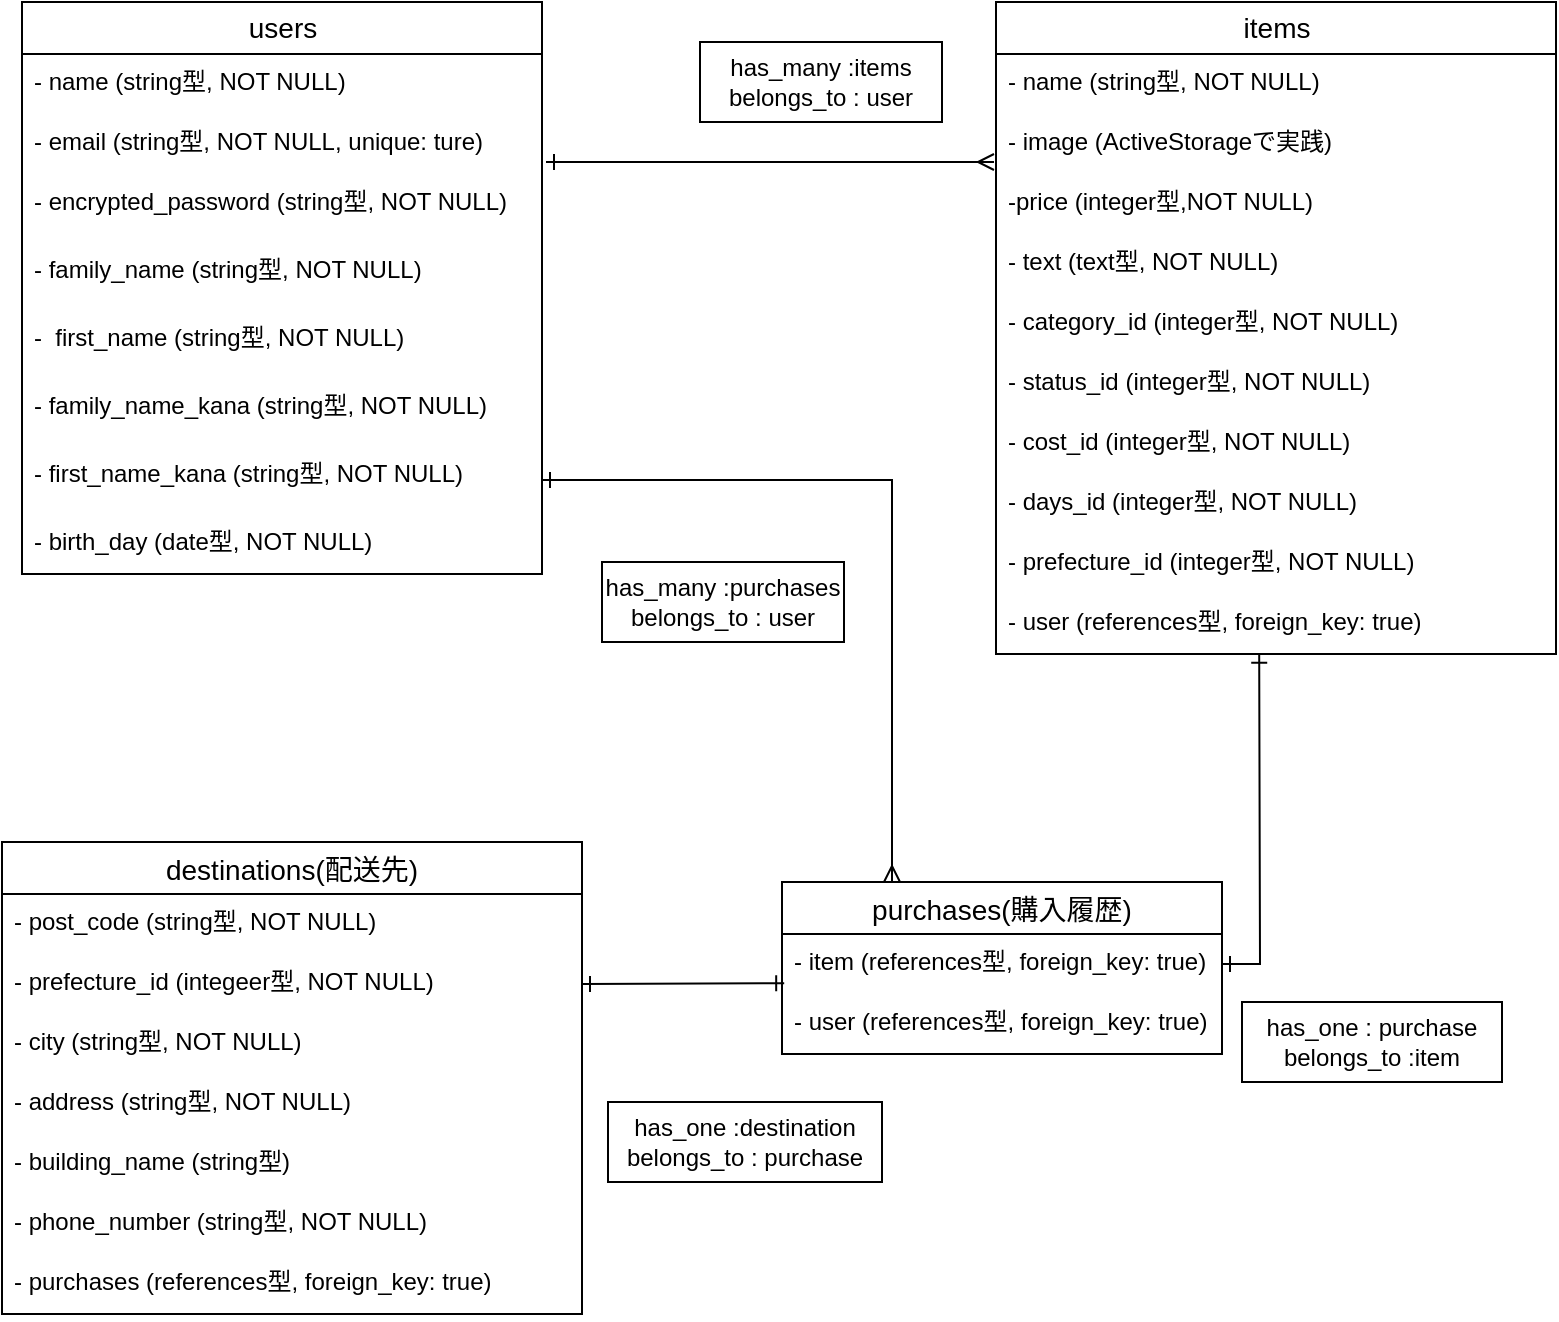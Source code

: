 <mxfile version="14.2.4" type="embed">
    <diagram id="uDUzmcIapuELb0U1mpRK" name="ページ1">
        <mxGraphModel dx="619" dy="692" grid="1" gridSize="10" guides="1" tooltips="1" connect="1" arrows="1" fold="1" page="1" pageScale="1" pageWidth="827" pageHeight="1169" math="0" shadow="0">
            <root>
                <mxCell id="0"/>
                <mxCell id="1" parent="0"/>
                <mxCell id="62" value="users" style="swimlane;fontStyle=0;childLayout=stackLayout;horizontal=1;startSize=26;horizontalStack=0;resizeParent=1;resizeParentMax=0;resizeLast=0;collapsible=1;marginBottom=0;align=center;fontSize=14;html=1;" parent="1" vertex="1">
                    <mxGeometry x="60" y="120" width="260" height="286" as="geometry"/>
                </mxCell>
                <mxCell id="63" value="- name (string型, NOT NULL)" style="text;strokeColor=none;fillColor=none;spacingLeft=4;spacingRight=4;overflow=hidden;rotatable=0;points=[[0,0.5],[1,0.5]];portConstraint=eastwest;fontSize=12;" parent="62" vertex="1">
                    <mxGeometry y="26" width="260" height="30" as="geometry"/>
                </mxCell>
                <mxCell id="64" value="- email (string型, NOT NULL, unique: ture)" style="text;strokeColor=none;fillColor=none;spacingLeft=4;spacingRight=4;overflow=hidden;rotatable=0;points=[[0,0.5],[1,0.5]];portConstraint=eastwest;fontSize=12;" parent="62" vertex="1">
                    <mxGeometry y="56" width="260" height="30" as="geometry"/>
                </mxCell>
                <mxCell id="65" value="- encrypted_password (string型, NOT NULL)" style="text;strokeColor=none;fillColor=none;spacingLeft=4;spacingRight=4;overflow=hidden;rotatable=0;points=[[0,0.5],[1,0.5]];portConstraint=eastwest;fontSize=12;" parent="62" vertex="1">
                    <mxGeometry y="86" width="260" height="34" as="geometry"/>
                </mxCell>
                <mxCell id="82" value="- family_name (string型, NOT NULL)" style="text;strokeColor=none;fillColor=none;spacingLeft=4;spacingRight=4;overflow=hidden;rotatable=0;points=[[0,0.5],[1,0.5]];portConstraint=eastwest;fontSize=12;" vertex="1" parent="62">
                    <mxGeometry y="120" width="260" height="34" as="geometry"/>
                </mxCell>
                <mxCell id="85" value="-  first_name (string型, NOT NULL)" style="text;strokeColor=none;fillColor=none;spacingLeft=4;spacingRight=4;overflow=hidden;rotatable=0;points=[[0,0.5],[1,0.5]];portConstraint=eastwest;fontSize=12;" vertex="1" parent="62">
                    <mxGeometry y="154" width="260" height="34" as="geometry"/>
                </mxCell>
                <mxCell id="83" value="- family_name_kana (string型, NOT NULL)" style="text;strokeColor=none;fillColor=none;spacingLeft=4;spacingRight=4;overflow=hidden;rotatable=0;points=[[0,0.5],[1,0.5]];portConstraint=eastwest;fontSize=12;" vertex="1" parent="62">
                    <mxGeometry y="188" width="260" height="34" as="geometry"/>
                </mxCell>
                <mxCell id="84" value="- first_name_kana (string型, NOT NULL)" style="text;strokeColor=none;fillColor=none;spacingLeft=4;spacingRight=4;overflow=hidden;rotatable=0;points=[[0,0.5],[1,0.5]];portConstraint=eastwest;fontSize=12;" vertex="1" parent="62">
                    <mxGeometry y="222" width="260" height="34" as="geometry"/>
                </mxCell>
                <mxCell id="86" value="- birth_day (date型, NOT NULL)" style="text;strokeColor=none;fillColor=none;spacingLeft=4;spacingRight=4;overflow=hidden;rotatable=0;points=[[0,0.5],[1,0.5]];portConstraint=eastwest;fontSize=12;" vertex="1" parent="62">
                    <mxGeometry y="256" width="260" height="30" as="geometry"/>
                </mxCell>
                <mxCell id="67" value="items" style="swimlane;fontStyle=0;childLayout=stackLayout;horizontal=1;startSize=26;horizontalStack=0;resizeParent=1;resizeParentMax=0;resizeLast=0;collapsible=1;marginBottom=0;align=center;fontSize=14;html=1;" parent="1" vertex="1">
                    <mxGeometry x="547" y="120" width="280" height="326" as="geometry"/>
                </mxCell>
                <mxCell id="68" value="- name (string型, NOT NULL)" style="text;strokeColor=none;fillColor=none;spacingLeft=4;spacingRight=4;overflow=hidden;rotatable=0;points=[[0,0.5],[1,0.5]];portConstraint=eastwest;fontSize=12;" parent="67" vertex="1">
                    <mxGeometry y="26" width="280" height="30" as="geometry"/>
                </mxCell>
                <mxCell id="69" value="- image (ActiveStorageで実践)" style="text;strokeColor=none;fillColor=none;spacingLeft=4;spacingRight=4;overflow=hidden;rotatable=0;points=[[0,0.5],[1,0.5]];portConstraint=eastwest;fontSize=12;" parent="67" vertex="1">
                    <mxGeometry y="56" width="280" height="30" as="geometry"/>
                </mxCell>
                <mxCell id="70" value="-price (integer型,NOT NULL)" style="text;strokeColor=none;fillColor=none;spacingLeft=4;spacingRight=4;overflow=hidden;rotatable=0;points=[[0,0.5],[1,0.5]];portConstraint=eastwest;fontSize=12;" parent="67" vertex="1">
                    <mxGeometry y="86" width="280" height="30" as="geometry"/>
                </mxCell>
                <mxCell id="78" value="- text (text型, NOT NULL)" style="text;strokeColor=none;fillColor=none;spacingLeft=4;spacingRight=4;overflow=hidden;rotatable=0;points=[[0,0.5],[1,0.5]];portConstraint=eastwest;fontSize=12;" parent="67" vertex="1">
                    <mxGeometry y="116" width="280" height="30" as="geometry"/>
                </mxCell>
                <mxCell id="96" value="- category_id (integer型, NOT NULL)" style="text;strokeColor=none;fillColor=none;spacingLeft=4;spacingRight=4;overflow=hidden;rotatable=0;points=[[0,0.5],[1,0.5]];portConstraint=eastwest;fontSize=12;" vertex="1" parent="67">
                    <mxGeometry y="146" width="280" height="30" as="geometry"/>
                </mxCell>
                <mxCell id="97" value="- status_id (integer型, NOT NULL)" style="text;strokeColor=none;fillColor=none;spacingLeft=4;spacingRight=4;overflow=hidden;rotatable=0;points=[[0,0.5],[1,0.5]];portConstraint=eastwest;fontSize=12;" vertex="1" parent="67">
                    <mxGeometry y="176" width="280" height="30" as="geometry"/>
                </mxCell>
                <mxCell id="98" value="- cost_id (integer型, NOT NULL)" style="text;strokeColor=none;fillColor=none;spacingLeft=4;spacingRight=4;overflow=hidden;rotatable=0;points=[[0,0.5],[1,0.5]];portConstraint=eastwest;fontSize=12;" vertex="1" parent="67">
                    <mxGeometry y="206" width="280" height="30" as="geometry"/>
                </mxCell>
                <mxCell id="79" value="- days_id (integer型, NOT NULL)" style="text;strokeColor=none;fillColor=none;spacingLeft=4;spacingRight=4;overflow=hidden;rotatable=0;points=[[0,0.5],[1,0.5]];portConstraint=eastwest;fontSize=12;" parent="67" vertex="1">
                    <mxGeometry y="236" width="280" height="30" as="geometry"/>
                </mxCell>
                <mxCell id="102" value="- prefecture_id (integer型, NOT NULL)" style="text;strokeColor=none;fillColor=none;spacingLeft=4;spacingRight=4;overflow=hidden;rotatable=0;points=[[0,0.5],[1,0.5]];portConstraint=eastwest;fontSize=12;" vertex="1" parent="67">
                    <mxGeometry y="266" width="280" height="30" as="geometry"/>
                </mxCell>
                <mxCell id="100" value="- user (references型, foreign_key: true)" style="text;strokeColor=none;fillColor=none;spacingLeft=4;spacingRight=4;overflow=hidden;rotatable=0;points=[[0,0.5],[1,0.5]];portConstraint=eastwest;fontSize=12;fontStyle=0" vertex="1" parent="67">
                    <mxGeometry y="296" width="280" height="30" as="geometry"/>
                </mxCell>
                <mxCell id="92" value="destinations(配送先)" style="swimlane;fontStyle=0;childLayout=stackLayout;horizontal=1;startSize=26;horizontalStack=0;resizeParent=1;resizeParentMax=0;resizeLast=0;collapsible=1;marginBottom=0;align=center;fontSize=14;" vertex="1" parent="1">
                    <mxGeometry x="50" y="540" width="290" height="236" as="geometry"/>
                </mxCell>
                <mxCell id="93" value="- post_code (string型, NOT NULL)" style="text;strokeColor=none;fillColor=none;spacingLeft=4;spacingRight=4;overflow=hidden;rotatable=0;points=[[0,0.5],[1,0.5]];portConstraint=eastwest;fontSize=12;" vertex="1" parent="92">
                    <mxGeometry y="26" width="290" height="30" as="geometry"/>
                </mxCell>
                <mxCell id="94" value="- prefecture_id (integeer型, NOT NULL)" style="text;strokeColor=none;fillColor=none;spacingLeft=4;spacingRight=4;overflow=hidden;rotatable=0;points=[[0,0.5],[1,0.5]];portConstraint=eastwest;fontSize=12;" vertex="1" parent="92">
                    <mxGeometry y="56" width="290" height="30" as="geometry"/>
                </mxCell>
                <mxCell id="95" value="- city (string型, NOT NULL)" style="text;strokeColor=none;fillColor=none;spacingLeft=4;spacingRight=4;overflow=hidden;rotatable=0;points=[[0,0.5],[1,0.5]];portConstraint=eastwest;fontSize=12;" vertex="1" parent="92">
                    <mxGeometry y="86" width="290" height="30" as="geometry"/>
                </mxCell>
                <mxCell id="107" value="- address (string型, NOT NULL)" style="text;strokeColor=none;fillColor=none;spacingLeft=4;spacingRight=4;overflow=hidden;rotatable=0;points=[[0,0.5],[1,0.5]];portConstraint=eastwest;fontSize=12;" vertex="1" parent="92">
                    <mxGeometry y="116" width="290" height="30" as="geometry"/>
                </mxCell>
                <mxCell id="109" value="- building_name (string型)" style="text;strokeColor=none;fillColor=none;spacingLeft=4;spacingRight=4;overflow=hidden;rotatable=0;points=[[0,0.5],[1,0.5]];portConstraint=eastwest;fontSize=12;" vertex="1" parent="92">
                    <mxGeometry y="146" width="290" height="30" as="geometry"/>
                </mxCell>
                <mxCell id="108" value="- phone_number (string型, NOT NULL)" style="text;strokeColor=none;fillColor=none;spacingLeft=4;spacingRight=4;overflow=hidden;rotatable=0;points=[[0,0.5],[1,0.5]];portConstraint=eastwest;fontSize=12;" vertex="1" parent="92">
                    <mxGeometry y="176" width="290" height="30" as="geometry"/>
                </mxCell>
                <mxCell id="110" value="- purchases (references型, foreign_key: true)" style="text;strokeColor=none;fillColor=none;spacingLeft=4;spacingRight=4;overflow=hidden;rotatable=0;points=[[0,0.5],[1,0.5]];portConstraint=eastwest;fontSize=12;" vertex="1" parent="92">
                    <mxGeometry y="206" width="290" height="30" as="geometry"/>
                </mxCell>
                <mxCell id="113" value="" style="endArrow=ERone;html=1;rounded=0;entryX=1;entryY=0.5;entryDx=0;entryDy=0;endFill=0;startArrow=ERone;startFill=0;exitX=0.005;exitY=0.819;exitDx=0;exitDy=0;exitPerimeter=0;" edge="1" parent="1" source="128" target="94">
                    <mxGeometry relative="1" as="geometry">
                        <mxPoint x="320" y="360" as="sourcePoint"/>
                        <mxPoint x="480" y="360" as="targetPoint"/>
                    </mxGeometry>
                </mxCell>
                <mxCell id="114" value="" style="endArrow=ERmany;html=1;rounded=0;startArrow=ERone;startFill=0;endFill=0;" edge="1" parent="1">
                    <mxGeometry relative="1" as="geometry">
                        <mxPoint x="322" y="200" as="sourcePoint"/>
                        <mxPoint x="546" y="200" as="targetPoint"/>
                    </mxGeometry>
                </mxCell>
                <mxCell id="125" value="has_one :destination&lt;br&gt;belongs_to : purchase" style="whiteSpace=wrap;html=1;align=center;" vertex="1" parent="1">
                    <mxGeometry x="353" y="670" width="137" height="40" as="geometry"/>
                </mxCell>
                <mxCell id="126" value="has_many :items&lt;br&gt;belongs_to : user" style="whiteSpace=wrap;html=1;align=center;" vertex="1" parent="1">
                    <mxGeometry x="399" y="140" width="121" height="40" as="geometry"/>
                </mxCell>
                <mxCell id="127" value="purchases(購入履歴)" style="swimlane;fontStyle=0;childLayout=stackLayout;horizontal=1;startSize=26;horizontalStack=0;resizeParent=1;resizeParentMax=0;resizeLast=0;collapsible=1;marginBottom=0;align=center;fontSize=14;" vertex="1" parent="1">
                    <mxGeometry x="440" y="560" width="220" height="86" as="geometry"/>
                </mxCell>
                <mxCell id="128" value="- item (references型, foreign_key: true)&#10;" style="text;strokeColor=none;fillColor=none;spacingLeft=4;spacingRight=4;overflow=hidden;rotatable=0;points=[[0,0.5],[1,0.5]];portConstraint=eastwest;fontSize=12;" vertex="1" parent="127">
                    <mxGeometry y="26" width="220" height="30" as="geometry"/>
                </mxCell>
                <mxCell id="134" value="- user (references型, foreign_key: true)" style="text;strokeColor=none;fillColor=none;spacingLeft=4;spacingRight=4;overflow=hidden;rotatable=0;points=[[0,0.5],[1,0.5]];portConstraint=eastwest;fontSize=12;" vertex="1" parent="127">
                    <mxGeometry y="56" width="220" height="30" as="geometry"/>
                </mxCell>
                <mxCell id="135" value="" style="endArrow=ERmany;html=1;rounded=0;entryX=0.25;entryY=0;entryDx=0;entryDy=0;exitX=1;exitY=0.5;exitDx=0;exitDy=0;startArrow=ERone;startFill=0;endFill=0;" edge="1" parent="1" source="84" target="127">
                    <mxGeometry relative="1" as="geometry">
                        <mxPoint x="310" y="510" as="sourcePoint"/>
                        <mxPoint x="470" y="510" as="targetPoint"/>
                        <Array as="points">
                            <mxPoint x="495" y="359"/>
                        </Array>
                    </mxGeometry>
                </mxCell>
                <mxCell id="139" value="" style="endArrow=ERone;html=1;rounded=0;entryX=1;entryY=0.5;entryDx=0;entryDy=0;endFill=0;startArrow=ERone;startFill=0;exitX=0.47;exitY=1.011;exitDx=0;exitDy=0;exitPerimeter=0;" edge="1" parent="1" source="100" target="128">
                    <mxGeometry relative="1" as="geometry">
                        <mxPoint x="679.44" y="476.06" as="sourcePoint"/>
                        <mxPoint x="470" y="510" as="targetPoint"/>
                        <Array as="points">
                            <mxPoint x="679" y="601"/>
                        </Array>
                    </mxGeometry>
                </mxCell>
                <mxCell id="140" value="has_one : purchase&lt;br&gt;belongs_to :item" style="whiteSpace=wrap;html=1;align=center;" vertex="1" parent="1">
                    <mxGeometry x="670" y="620" width="130" height="40" as="geometry"/>
                </mxCell>
                <mxCell id="141" value="has_many :purchases&lt;br&gt;belongs_to : user" style="whiteSpace=wrap;html=1;align=center;" vertex="1" parent="1">
                    <mxGeometry x="350" y="400" width="121" height="40" as="geometry"/>
                </mxCell>
            </root>
        </mxGraphModel>
    </diagram>
</mxfile>